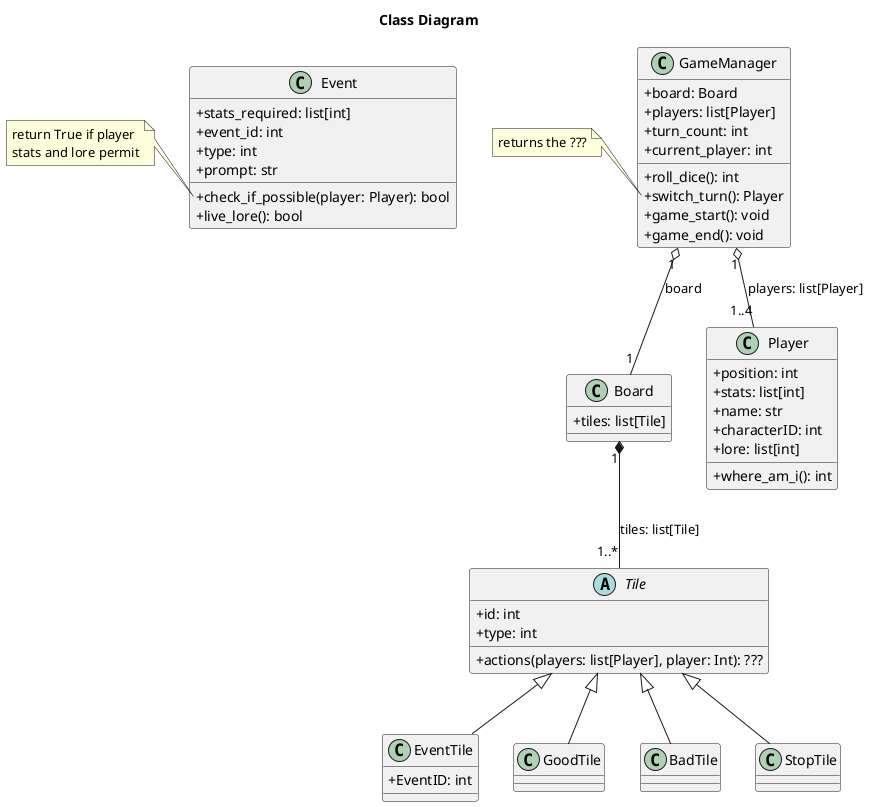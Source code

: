 @startuml
title "Class Diagram"
' skinparam shadowing false
skinparam classAttributeIconSize 0

class Board {
    +tiles: list[Tile]
}
Board "1" *-- "1..*" Tile: tiles: list[Tile]
' GameManager *-- Player: players: Player[]

abstract class Tile {
    +id: int
    +type: int
    +actions(players: list[Player], player: Int): ???
}

class EventTile {
    +EventID: int

}

class GoodTile {

}

class BadTile {

}

class StopTile {

}


Tile <|-- EventTile
Tile <|-- StopTile
Tile <|-- GoodTile
Tile <|-- BadTile

class Player {
    +position: int
    +stats: list[int]
    +name: str
    +characterID: int
    +lore: list[int]

    ' getter for Player:position
    +where_am_i(): int
}

class Event {
    +stats_required: list[int]
    +event_id: int
    +type: int
    +prompt: str
    ' check if already encountered this event
    +check_if_possible(player: Player): bool
    ' activate this event, return True if successful
    +live_lore(): bool
}
note left of Event::check_if_possible
return True if player
stats and lore permit
end note

class GameManager {
    +board: Board
    +players: list[Player]
    +turn_count: int
    +current_player: int
    +roll_dice(): int
    +switch_turn(): Player
    +game_start(): void
    +game_end(): void
}
note left of GameManager::switch_turn
returns the ???
end note
GameManager "1" o-- "1..4" Player: players: list[Player]
GameManager "1" o-- "1" Board: board


@enduml